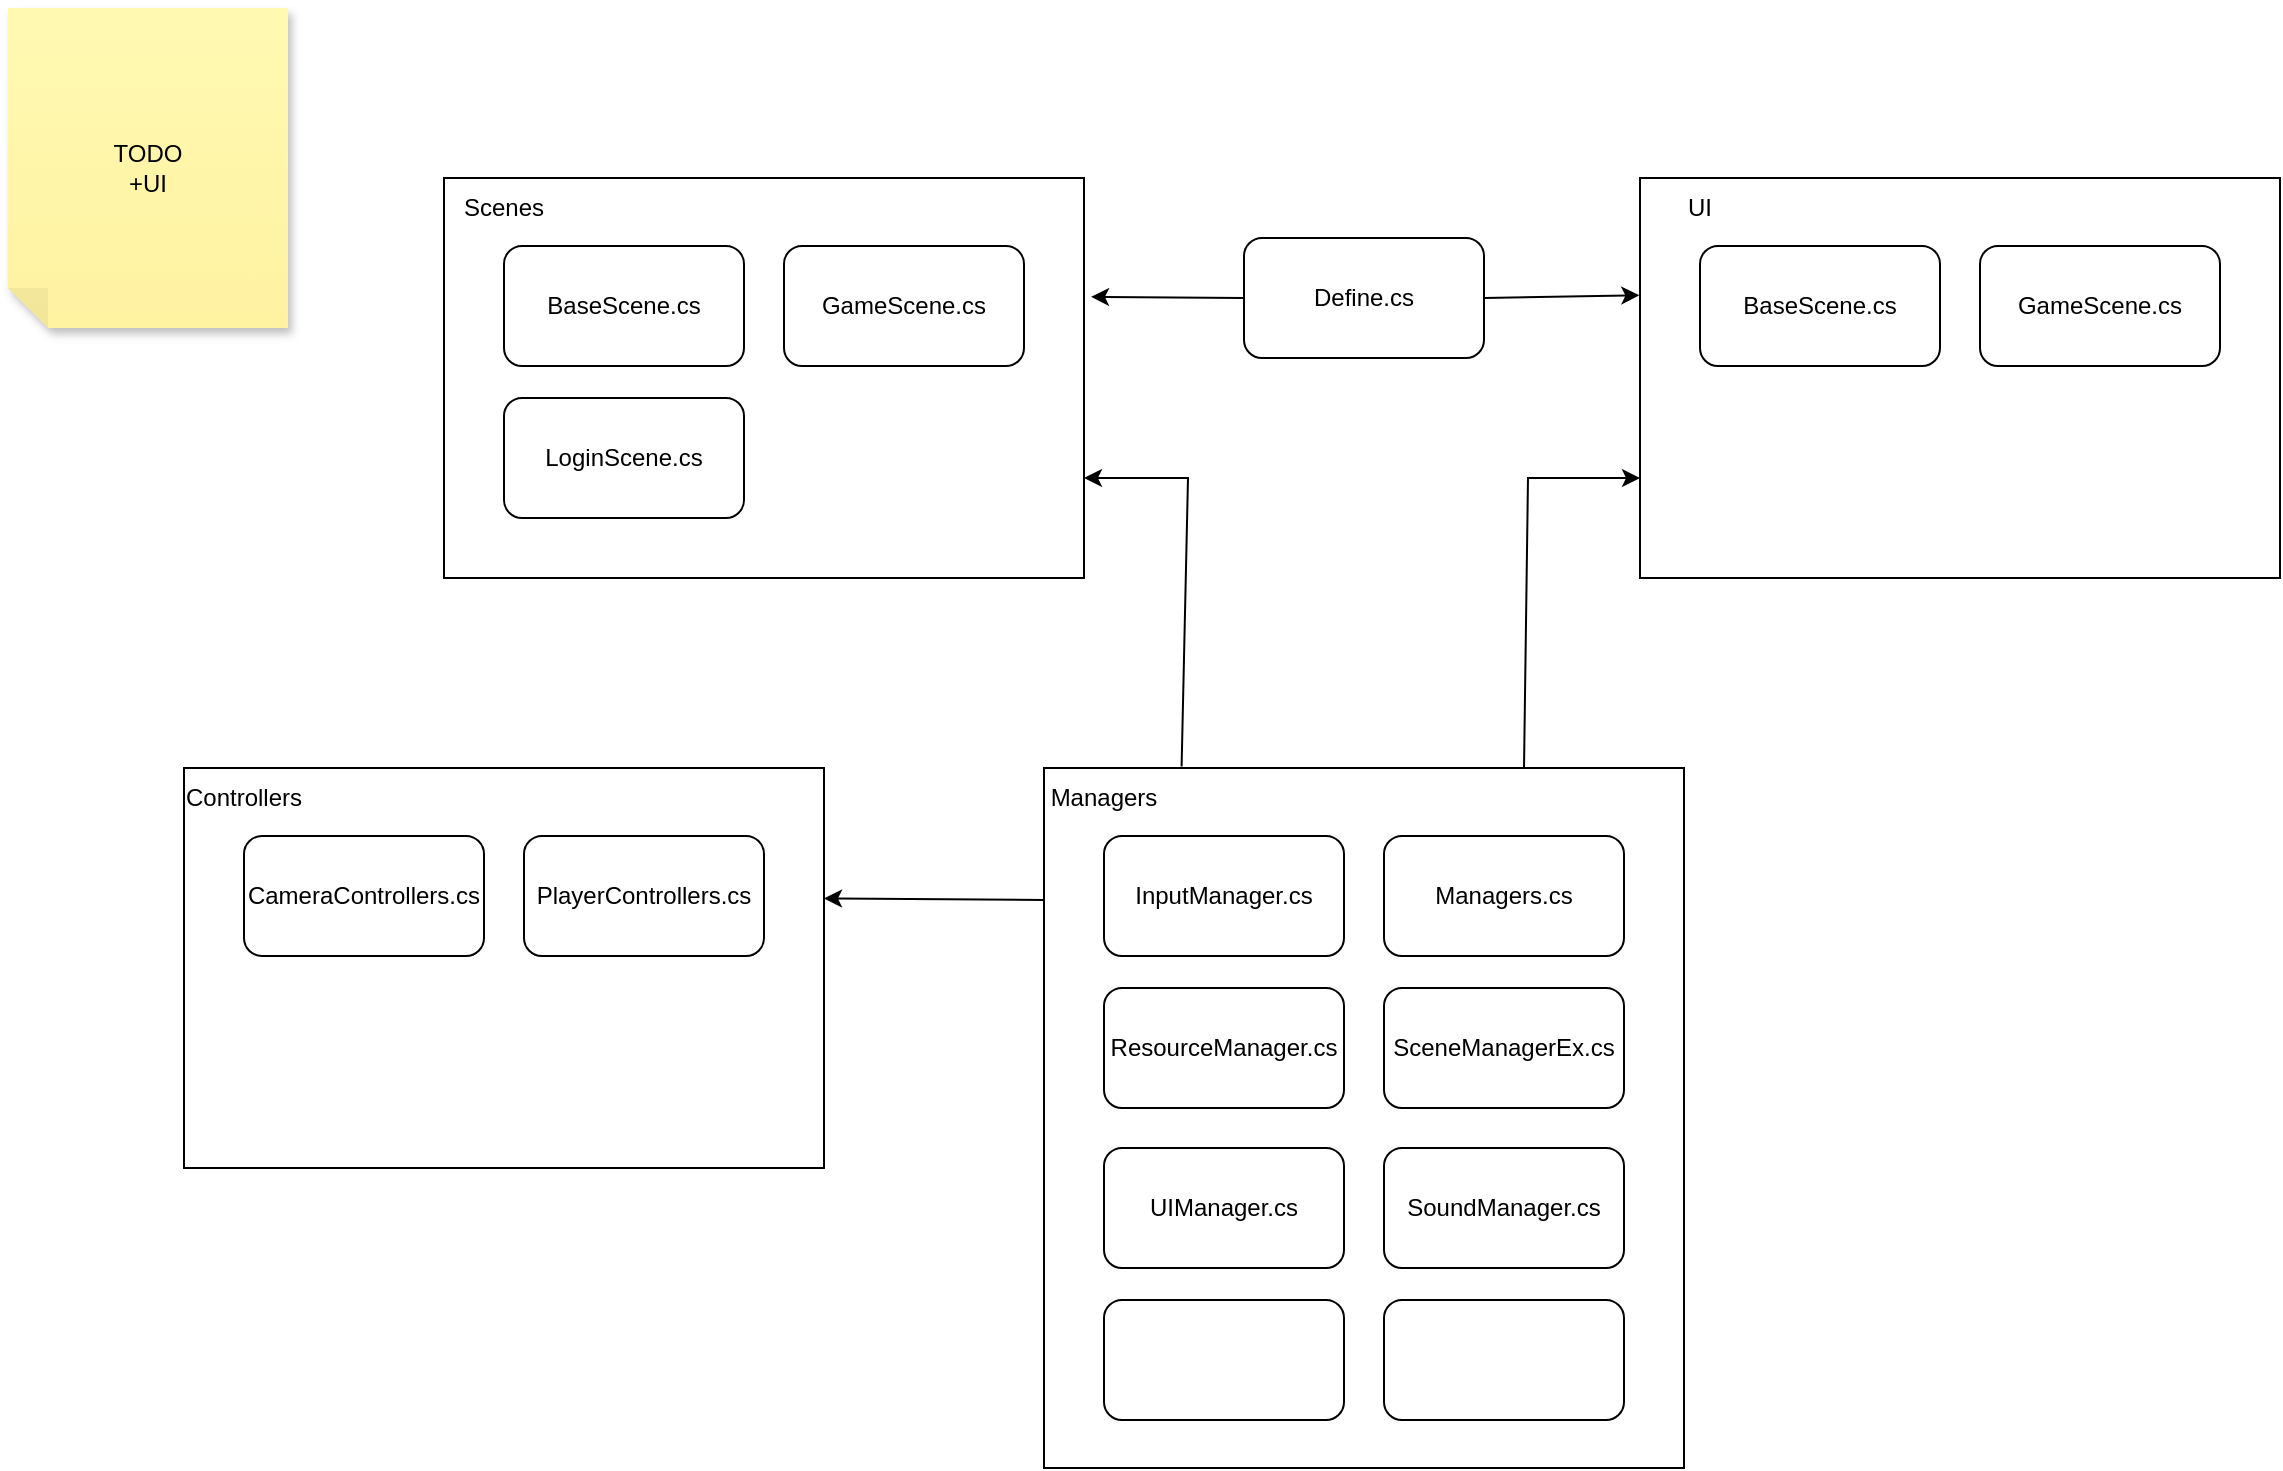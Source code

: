<mxfile version="22.1.16" type="device">
  <diagram name="페이지-1" id="ntFw3D8m2A2V-B_ZsE0e">
    <mxGraphModel dx="1235" dy="614" grid="1" gridSize="10" guides="1" tooltips="1" connect="1" arrows="1" fold="1" page="1" pageScale="1" pageWidth="827" pageHeight="1169" math="0" shadow="0">
      <root>
        <mxCell id="0" />
        <mxCell id="1" parent="0" />
        <mxCell id="yr34xLRO3NIv9DKQIZ1P-1" value="" style="rounded=0;whiteSpace=wrap;html=1;" vertex="1" parent="1">
          <mxGeometry x="368" y="225" width="320" height="200" as="geometry" />
        </mxCell>
        <mxCell id="yr34xLRO3NIv9DKQIZ1P-3" value="BaseScene.cs" style="rounded=1;whiteSpace=wrap;html=1;" vertex="1" parent="1">
          <mxGeometry x="398" y="259" width="120" height="60" as="geometry" />
        </mxCell>
        <mxCell id="yr34xLRO3NIv9DKQIZ1P-5" value="Scenes" style="text;strokeColor=none;align=center;fillColor=none;html=1;verticalAlign=middle;whiteSpace=wrap;rounded=0;" vertex="1" parent="1">
          <mxGeometry x="368" y="225" width="60" height="30" as="geometry" />
        </mxCell>
        <mxCell id="yr34xLRO3NIv9DKQIZ1P-6" value="GameScene.cs" style="rounded=1;whiteSpace=wrap;html=1;" vertex="1" parent="1">
          <mxGeometry x="538" y="259" width="120" height="60" as="geometry" />
        </mxCell>
        <mxCell id="yr34xLRO3NIv9DKQIZ1P-7" value="Define.cs" style="rounded=1;whiteSpace=wrap;html=1;" vertex="1" parent="1">
          <mxGeometry x="768" y="255" width="120" height="60" as="geometry" />
        </mxCell>
        <mxCell id="yr34xLRO3NIv9DKQIZ1P-8" value="" style="endArrow=classic;html=1;rounded=0;entryX=1.011;entryY=0.297;entryDx=0;entryDy=0;entryPerimeter=0;exitX=0;exitY=0.5;exitDx=0;exitDy=0;" edge="1" parent="1" source="yr34xLRO3NIv9DKQIZ1P-7" target="yr34xLRO3NIv9DKQIZ1P-1">
          <mxGeometry width="50" height="50" relative="1" as="geometry">
            <mxPoint x="718" y="485" as="sourcePoint" />
            <mxPoint x="768" y="435" as="targetPoint" />
          </mxGeometry>
        </mxCell>
        <mxCell id="yr34xLRO3NIv9DKQIZ1P-14" value="" style="rounded=0;whiteSpace=wrap;html=1;" vertex="1" parent="1">
          <mxGeometry x="966" y="225" width="320" height="200" as="geometry" />
        </mxCell>
        <mxCell id="yr34xLRO3NIv9DKQIZ1P-15" value="BaseScene.cs" style="rounded=1;whiteSpace=wrap;html=1;" vertex="1" parent="1">
          <mxGeometry x="996" y="259" width="120" height="60" as="geometry" />
        </mxCell>
        <mxCell id="yr34xLRO3NIv9DKQIZ1P-16" value="UI" style="text;strokeColor=none;align=center;fillColor=none;html=1;verticalAlign=middle;whiteSpace=wrap;rounded=0;" vertex="1" parent="1">
          <mxGeometry x="966" y="225" width="60" height="30" as="geometry" />
        </mxCell>
        <mxCell id="yr34xLRO3NIv9DKQIZ1P-17" value="GameScene.cs" style="rounded=1;whiteSpace=wrap;html=1;" vertex="1" parent="1">
          <mxGeometry x="1136" y="259" width="120" height="60" as="geometry" />
        </mxCell>
        <mxCell id="yr34xLRO3NIv9DKQIZ1P-18" value="" style="endArrow=classic;html=1;rounded=0;entryX=-0.001;entryY=0.293;entryDx=0;entryDy=0;entryPerimeter=0;exitX=1;exitY=0.5;exitDx=0;exitDy=0;" edge="1" parent="1" source="yr34xLRO3NIv9DKQIZ1P-7" target="yr34xLRO3NIv9DKQIZ1P-14">
          <mxGeometry width="50" height="50" relative="1" as="geometry">
            <mxPoint x="718" y="485" as="sourcePoint" />
            <mxPoint x="768" y="435" as="targetPoint" />
          </mxGeometry>
        </mxCell>
        <mxCell id="yr34xLRO3NIv9DKQIZ1P-20" value="LoginScene.cs" style="rounded=1;whiteSpace=wrap;html=1;" vertex="1" parent="1">
          <mxGeometry x="398" y="335" width="120" height="60" as="geometry" />
        </mxCell>
        <mxCell id="yr34xLRO3NIv9DKQIZ1P-21" value="TODO&lt;br&gt;+UI" style="shape=note;whiteSpace=wrap;html=1;backgroundOutline=1;fontColor=#000000;darkOpacity=0.05;fillColor=#FFF9B2;strokeColor=none;fillStyle=solid;direction=west;gradientDirection=north;gradientColor=#FFF2A1;shadow=1;size=20;pointerEvents=1;" vertex="1" parent="1">
          <mxGeometry x="150" y="140" width="140" height="160" as="geometry" />
        </mxCell>
        <mxCell id="yr34xLRO3NIv9DKQIZ1P-22" value="" style="rounded=0;whiteSpace=wrap;html=1;" vertex="1" parent="1">
          <mxGeometry x="668" y="520" width="320" height="350" as="geometry" />
        </mxCell>
        <mxCell id="yr34xLRO3NIv9DKQIZ1P-23" value="InputManager.cs" style="rounded=1;whiteSpace=wrap;html=1;" vertex="1" parent="1">
          <mxGeometry x="698" y="554" width="120" height="60" as="geometry" />
        </mxCell>
        <mxCell id="yr34xLRO3NIv9DKQIZ1P-24" value="Managers" style="text;strokeColor=none;align=center;fillColor=none;html=1;verticalAlign=middle;whiteSpace=wrap;rounded=0;" vertex="1" parent="1">
          <mxGeometry x="668" y="520" width="60" height="30" as="geometry" />
        </mxCell>
        <mxCell id="yr34xLRO3NIv9DKQIZ1P-25" value="Managers.cs" style="rounded=1;whiteSpace=wrap;html=1;" vertex="1" parent="1">
          <mxGeometry x="838" y="554" width="120" height="60" as="geometry" />
        </mxCell>
        <mxCell id="yr34xLRO3NIv9DKQIZ1P-26" value="ResourceManager.cs" style="rounded=1;whiteSpace=wrap;html=1;" vertex="1" parent="1">
          <mxGeometry x="698" y="630" width="120" height="60" as="geometry" />
        </mxCell>
        <mxCell id="yr34xLRO3NIv9DKQIZ1P-27" value="SceneManagerEx.cs" style="rounded=1;whiteSpace=wrap;html=1;" vertex="1" parent="1">
          <mxGeometry x="838" y="630" width="120" height="60" as="geometry" />
        </mxCell>
        <mxCell id="yr34xLRO3NIv9DKQIZ1P-30" value="UIManager.cs" style="rounded=1;whiteSpace=wrap;html=1;" vertex="1" parent="1">
          <mxGeometry x="698" y="710" width="120" height="60" as="geometry" />
        </mxCell>
        <mxCell id="yr34xLRO3NIv9DKQIZ1P-31" value="SoundManager.cs" style="rounded=1;whiteSpace=wrap;html=1;" vertex="1" parent="1">
          <mxGeometry x="838" y="710" width="120" height="60" as="geometry" />
        </mxCell>
        <mxCell id="yr34xLRO3NIv9DKQIZ1P-32" value="" style="rounded=1;whiteSpace=wrap;html=1;" vertex="1" parent="1">
          <mxGeometry x="698" y="786" width="120" height="60" as="geometry" />
        </mxCell>
        <mxCell id="yr34xLRO3NIv9DKQIZ1P-33" value="" style="rounded=1;whiteSpace=wrap;html=1;" vertex="1" parent="1">
          <mxGeometry x="838" y="786" width="120" height="60" as="geometry" />
        </mxCell>
        <mxCell id="yr34xLRO3NIv9DKQIZ1P-34" value="" style="rounded=0;whiteSpace=wrap;html=1;" vertex="1" parent="1">
          <mxGeometry x="238" y="520" width="320" height="200" as="geometry" />
        </mxCell>
        <mxCell id="yr34xLRO3NIv9DKQIZ1P-35" value="CameraControllers.cs" style="rounded=1;whiteSpace=wrap;html=1;" vertex="1" parent="1">
          <mxGeometry x="268" y="554" width="120" height="60" as="geometry" />
        </mxCell>
        <mxCell id="yr34xLRO3NIv9DKQIZ1P-36" value="Controllers" style="text;strokeColor=none;align=center;fillColor=none;html=1;verticalAlign=middle;whiteSpace=wrap;rounded=0;" vertex="1" parent="1">
          <mxGeometry x="238" y="520" width="60" height="30" as="geometry" />
        </mxCell>
        <mxCell id="yr34xLRO3NIv9DKQIZ1P-37" value="PlayerControllers.cs" style="rounded=1;whiteSpace=wrap;html=1;" vertex="1" parent="1">
          <mxGeometry x="408" y="554" width="120" height="60" as="geometry" />
        </mxCell>
        <mxCell id="yr34xLRO3NIv9DKQIZ1P-38" value="" style="endArrow=classic;html=1;rounded=0;entryX=1;entryY=0.326;entryDx=0;entryDy=0;entryPerimeter=0;exitX=0;exitY=0.5;exitDx=0;exitDy=0;" edge="1" parent="1" target="yr34xLRO3NIv9DKQIZ1P-34">
          <mxGeometry width="50" height="50" relative="1" as="geometry">
            <mxPoint x="668" y="586" as="sourcePoint" />
            <mxPoint x="592" y="585" as="targetPoint" />
          </mxGeometry>
        </mxCell>
        <mxCell id="yr34xLRO3NIv9DKQIZ1P-41" value="" style="endArrow=classic;html=1;rounded=0;exitX=0.215;exitY=-0.002;exitDx=0;exitDy=0;exitPerimeter=0;entryX=1;entryY=0.75;entryDx=0;entryDy=0;" edge="1" parent="1" source="yr34xLRO3NIv9DKQIZ1P-22" target="yr34xLRO3NIv9DKQIZ1P-1">
          <mxGeometry width="50" height="50" relative="1" as="geometry">
            <mxPoint x="760" y="530" as="sourcePoint" />
            <mxPoint x="810" y="480" as="targetPoint" />
            <Array as="points">
              <mxPoint x="740" y="375" />
            </Array>
          </mxGeometry>
        </mxCell>
        <mxCell id="yr34xLRO3NIv9DKQIZ1P-42" value="" style="endArrow=classic;html=1;rounded=0;exitX=0.75;exitY=0;exitDx=0;exitDy=0;entryX=0;entryY=0.75;entryDx=0;entryDy=0;" edge="1" parent="1" source="yr34xLRO3NIv9DKQIZ1P-22" target="yr34xLRO3NIv9DKQIZ1P-14">
          <mxGeometry width="50" height="50" relative="1" as="geometry">
            <mxPoint x="740" y="480" as="sourcePoint" />
            <mxPoint x="790" y="430" as="targetPoint" />
            <Array as="points">
              <mxPoint x="910" y="375" />
            </Array>
          </mxGeometry>
        </mxCell>
      </root>
    </mxGraphModel>
  </diagram>
</mxfile>
